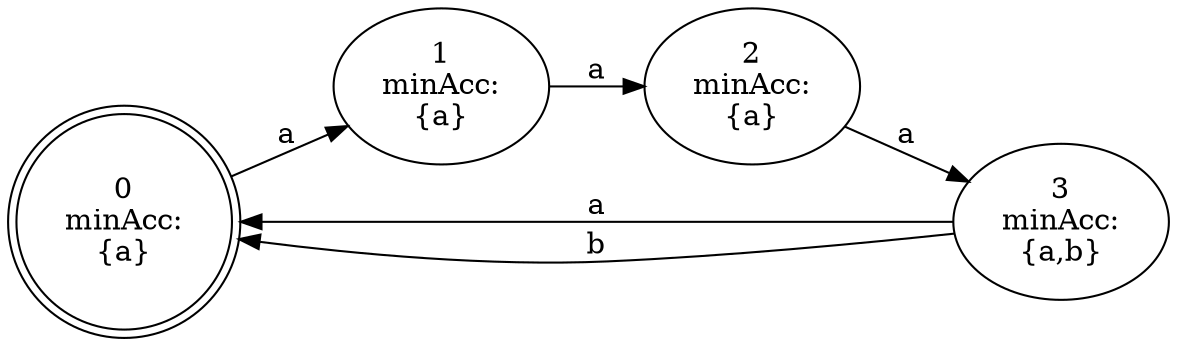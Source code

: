 digraph g {

rankdir="LR"
0[shape=doublecircle,label="0\nminAcc:\n{a}\n"];
0 -> 1[label="a"];
1[label="1\nminAcc:\n{a}\n"];
1 -> 2[label="a"];
2[label="2\nminAcc:\n{a}\n"];
2 -> 3[label="a"];
3[label="3\nminAcc:\n{a,b}\n"];
3 -> 0[label="a"];
3 -> 0[label="b"];

}

